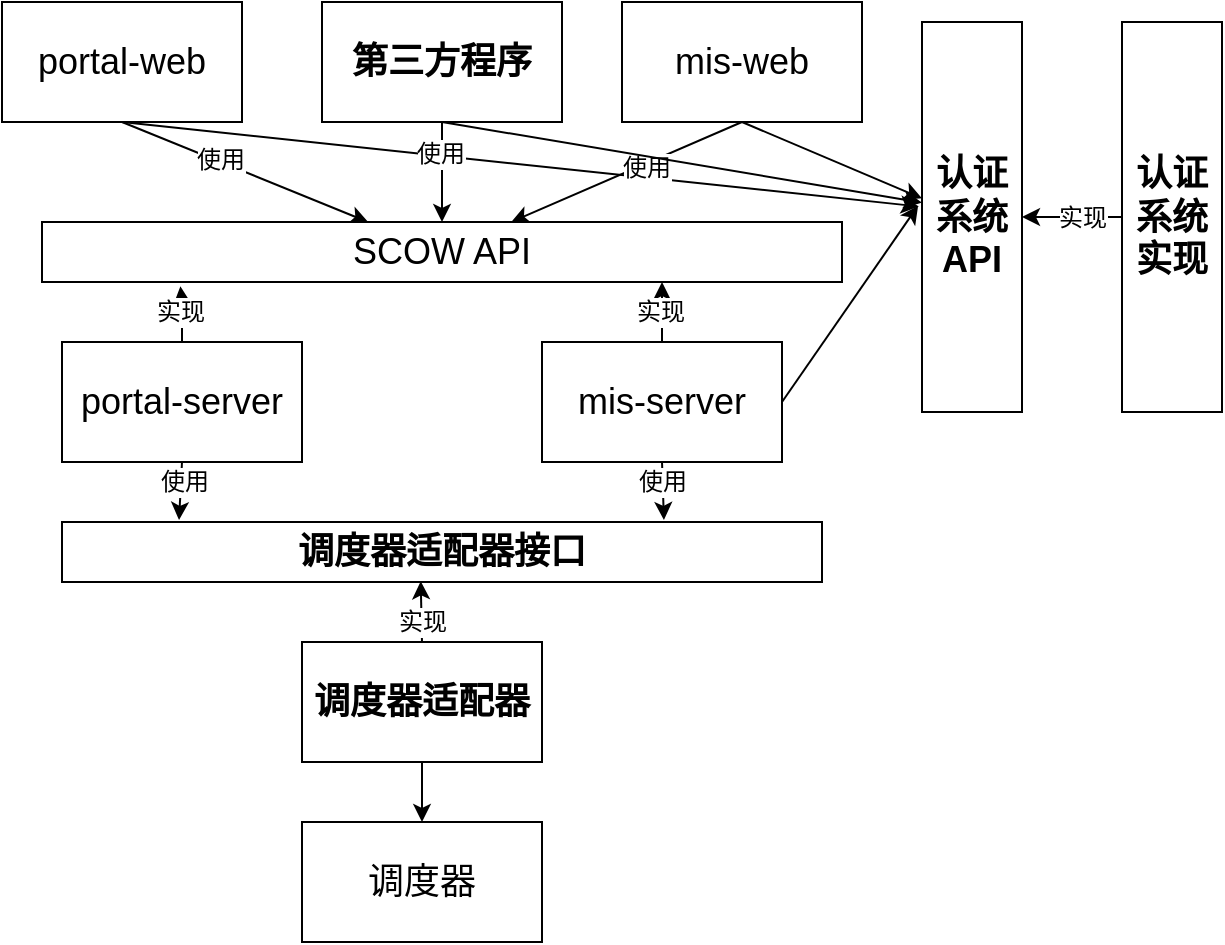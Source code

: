 <mxfile scale="2" border="0">
    <diagram id="nlWzG8emc-enGs-NX8ti" name="Page-1">
        <mxGraphModel dx="1292" dy="912" grid="1" gridSize="10" guides="1" tooltips="1" connect="1" arrows="1" fold="1" page="1" pageScale="1" pageWidth="827" pageHeight="1169" math="0" shadow="0">
            <root>
                <mxCell id="0"/>
                <mxCell id="1" parent="0"/>
                <mxCell id="109" style="edgeStyle=none;html=1;entryX=0.173;entryY=1.071;entryDx=0;entryDy=0;entryPerimeter=0;fontSize=12;" parent="1" source="72" target="102" edge="1">
                    <mxGeometry relative="1" as="geometry">
                        <Array as="points">
                            <mxPoint x="260" y="210"/>
                        </Array>
                    </mxGeometry>
                </mxCell>
                <mxCell id="111" value="实现" style="edgeLabel;html=1;align=center;verticalAlign=middle;resizable=0;points=[];fontSize=12;" parent="109" vertex="1" connectable="0">
                    <mxGeometry x="0.086" y="1" relative="1" as="geometry">
                        <mxPoint as="offset"/>
                    </mxGeometry>
                </mxCell>
                <mxCell id="121" style="edgeStyle=none;html=1;exitX=0.5;exitY=1;exitDx=0;exitDy=0;entryX=0.154;entryY=-0.034;entryDx=0;entryDy=0;entryPerimeter=0;fontSize=12;" parent="1" source="72" target="113" edge="1">
                    <mxGeometry relative="1" as="geometry"/>
                </mxCell>
                <mxCell id="125" value="使用" style="edgeLabel;html=1;align=center;verticalAlign=middle;resizable=0;points=[];fontSize=12;" parent="121" vertex="1" connectable="0">
                    <mxGeometry x="-0.358" y="1" relative="1" as="geometry">
                        <mxPoint as="offset"/>
                    </mxGeometry>
                </mxCell>
                <mxCell id="72" value="portal-server" style="rounded=0;whiteSpace=wrap;html=1;strokeColor=default;fontSize=18;fillColor=none;" parent="1" vertex="1">
                    <mxGeometry x="200" y="230" width="120" height="60" as="geometry"/>
                </mxCell>
                <mxCell id="110" style="edgeStyle=none;html=1;exitX=0.5;exitY=0;exitDx=0;exitDy=0;fontSize=12;" parent="1" source="73" edge="1">
                    <mxGeometry relative="1" as="geometry">
                        <mxPoint x="500" y="200" as="targetPoint"/>
                        <Array as="points">
                            <mxPoint x="500" y="210"/>
                        </Array>
                    </mxGeometry>
                </mxCell>
                <mxCell id="112" value="实现" style="edgeLabel;html=1;align=center;verticalAlign=middle;resizable=0;points=[];fontSize=12;" parent="110" vertex="1" connectable="0">
                    <mxGeometry x="0.011" y="1" relative="1" as="geometry">
                        <mxPoint as="offset"/>
                    </mxGeometry>
                </mxCell>
                <mxCell id="116" style="edgeStyle=none;html=1;exitX=1;exitY=0.5;exitDx=0;exitDy=0;entryX=-0.039;entryY=0.471;entryDx=0;entryDy=0;entryPerimeter=0;fontSize=12;" parent="1" source="73" target="100" edge="1">
                    <mxGeometry relative="1" as="geometry"/>
                </mxCell>
                <mxCell id="122" style="edgeStyle=none;html=1;exitX=0.5;exitY=1;exitDx=0;exitDy=0;entryX=0.792;entryY=-0.034;entryDx=0;entryDy=0;entryPerimeter=0;fontSize=12;" parent="1" source="73" target="113" edge="1">
                    <mxGeometry relative="1" as="geometry"/>
                </mxCell>
                <mxCell id="126" value="使用" style="edgeLabel;html=1;align=center;verticalAlign=middle;resizable=0;points=[];fontSize=12;" parent="122" vertex="1" connectable="0">
                    <mxGeometry x="-0.489" y="-1" relative="1" as="geometry">
                        <mxPoint x="1" y="2" as="offset"/>
                    </mxGeometry>
                </mxCell>
                <mxCell id="73" value="mis-server" style="rounded=0;whiteSpace=wrap;html=1;strokeColor=default;fontSize=18;fillColor=none;" parent="1" vertex="1">
                    <mxGeometry x="440" y="230" width="120" height="60" as="geometry"/>
                </mxCell>
                <mxCell id="103" style="edgeStyle=none;html=1;exitX=0.5;exitY=1;exitDx=0;exitDy=0;fontSize=18;" parent="1" source="74" target="102" edge="1">
                    <mxGeometry relative="1" as="geometry"/>
                </mxCell>
                <mxCell id="106" value="使用" style="edgeLabel;html=1;align=center;verticalAlign=middle;resizable=0;points=[];fontSize=12;" parent="103" vertex="1" connectable="0">
                    <mxGeometry x="-0.211" y="1" relative="1" as="geometry">
                        <mxPoint as="offset"/>
                    </mxGeometry>
                </mxCell>
                <mxCell id="117" style="edgeStyle=none;html=1;exitX=0.5;exitY=1;exitDx=0;exitDy=0;fontSize=12;entryX=-0.032;entryY=0.473;entryDx=0;entryDy=0;entryPerimeter=0;" parent="1" source="74" target="100" edge="1">
                    <mxGeometry relative="1" as="geometry">
                        <mxPoint x="620" y="160" as="targetPoint"/>
                    </mxGeometry>
                </mxCell>
                <mxCell id="74" value="portal-web" style="rounded=0;whiteSpace=wrap;html=1;strokeColor=default;fontSize=18;fillColor=none;" parent="1" vertex="1">
                    <mxGeometry x="170" y="60" width="120" height="60" as="geometry"/>
                </mxCell>
                <mxCell id="105" style="edgeStyle=none;html=1;exitX=0.5;exitY=1;exitDx=0;exitDy=0;fontSize=18;" parent="1" source="75" target="102" edge="1">
                    <mxGeometry relative="1" as="geometry"/>
                </mxCell>
                <mxCell id="108" value="使用" style="edgeLabel;html=1;align=center;verticalAlign=middle;resizable=0;points=[];fontSize=12;" parent="105" vertex="1" connectable="0">
                    <mxGeometry x="-0.154" y="2" relative="1" as="geometry">
                        <mxPoint as="offset"/>
                    </mxGeometry>
                </mxCell>
                <mxCell id="114" style="edgeStyle=none;html=1;exitX=0.5;exitY=1;exitDx=0;exitDy=0;entryX=-0.001;entryY=0.452;entryDx=0;entryDy=0;entryPerimeter=0;fontSize=12;" parent="1" source="75" target="100" edge="1">
                    <mxGeometry relative="1" as="geometry"/>
                </mxCell>
                <mxCell id="75" value="mis-web" style="rounded=0;whiteSpace=wrap;html=1;strokeColor=default;fontSize=18;fillColor=none;" parent="1" vertex="1">
                    <mxGeometry x="480" y="60" width="120" height="60" as="geometry"/>
                </mxCell>
                <mxCell id="104" style="edgeStyle=none;html=1;exitX=0.5;exitY=1;exitDx=0;exitDy=0;entryX=0.5;entryY=0;entryDx=0;entryDy=0;fontSize=18;" parent="1" source="76" target="102" edge="1">
                    <mxGeometry relative="1" as="geometry"/>
                </mxCell>
                <mxCell id="107" value="使用" style="edgeLabel;html=1;align=center;verticalAlign=middle;resizable=0;points=[];fontSize=12;" parent="104" vertex="1" connectable="0">
                    <mxGeometry x="-0.357" y="-1" relative="1" as="geometry">
                        <mxPoint as="offset"/>
                    </mxGeometry>
                </mxCell>
                <mxCell id="115" style="edgeStyle=none;html=1;exitX=0.5;exitY=1;exitDx=0;exitDy=0;fontSize=12;entryX=-0.002;entryY=0.463;entryDx=0;entryDy=0;entryPerimeter=0;" parent="1" source="76" target="100" edge="1">
                    <mxGeometry relative="1" as="geometry">
                        <mxPoint x="620" y="160" as="targetPoint"/>
                    </mxGeometry>
                </mxCell>
                <mxCell id="76" value="第三方程序" style="rounded=0;whiteSpace=wrap;html=1;strokeColor=default;fontSize=18;fillColor=none;fontStyle=1" parent="1" vertex="1">
                    <mxGeometry x="330" y="60" width="120" height="60" as="geometry"/>
                </mxCell>
                <mxCell id="91" style="edgeStyle=none;html=1;entryX=0.5;entryY=0;entryDx=0;entryDy=0;fontSize=12;" parent="1" source="85" target="90" edge="1">
                    <mxGeometry relative="1" as="geometry"/>
                </mxCell>
                <mxCell id="123" style="edgeStyle=none;html=1;exitX=0.5;exitY=0;exitDx=0;exitDy=0;entryX=0.472;entryY=0.988;entryDx=0;entryDy=0;entryPerimeter=0;fontSize=12;" parent="1" source="85" target="113" edge="1">
                    <mxGeometry relative="1" as="geometry"/>
                </mxCell>
                <mxCell id="124" value="实现" style="edgeLabel;html=1;align=center;verticalAlign=middle;resizable=0;points=[];fontSize=12;" parent="123" vertex="1" connectable="0">
                    <mxGeometry x="0.424" relative="1" as="geometry">
                        <mxPoint y="11" as="offset"/>
                    </mxGeometry>
                </mxCell>
                <mxCell id="85" value="调度器适配器" style="rounded=0;whiteSpace=wrap;html=1;strokeColor=default;fontSize=18;fillColor=none;fontStyle=1" parent="1" vertex="1">
                    <mxGeometry x="320" y="380" width="120" height="60" as="geometry"/>
                </mxCell>
                <mxCell id="90" value="调度器" style="rounded=0;whiteSpace=wrap;html=1;strokeColor=default;fontSize=18;fillColor=none;" parent="1" vertex="1">
                    <mxGeometry x="320" y="470" width="120" height="60" as="geometry"/>
                </mxCell>
                <mxCell id="118" style="edgeStyle=none;html=1;exitX=0;exitY=0.5;exitDx=0;exitDy=0;entryX=1;entryY=0.5;entryDx=0;entryDy=0;fontSize=12;" parent="1" source="92" target="100" edge="1">
                    <mxGeometry relative="1" as="geometry">
                        <Array as="points"/>
                    </mxGeometry>
                </mxCell>
                <mxCell id="119" value="实现" style="edgeLabel;html=1;align=center;verticalAlign=middle;resizable=0;points=[];fontSize=12;" parent="118" vertex="1" connectable="0">
                    <mxGeometry x="0.33" y="-3" relative="1" as="geometry">
                        <mxPoint x="13" y="3" as="offset"/>
                    </mxGeometry>
                </mxCell>
                <mxCell id="92" value="认证系统&lt;br&gt;实现" style="rounded=0;whiteSpace=wrap;html=1;strokeColor=default;fontSize=18;fillColor=none;fontStyle=1" parent="1" vertex="1">
                    <mxGeometry x="730" y="70" width="50" height="195" as="geometry"/>
                </mxCell>
                <mxCell id="100" value="认证系统API" style="rounded=0;whiteSpace=wrap;html=1;strokeColor=default;fontSize=18;fillColor=none;fontStyle=1" parent="1" vertex="1">
                    <mxGeometry x="630" y="70" width="50" height="195" as="geometry"/>
                </mxCell>
                <mxCell id="102" value="SCOW API" style="rounded=0;whiteSpace=wrap;html=1;fontSize=18;" parent="1" vertex="1">
                    <mxGeometry x="190" y="170" width="400" height="30" as="geometry"/>
                </mxCell>
                <mxCell id="113" value="调度器适配器接口" style="rounded=0;whiteSpace=wrap;html=1;strokeColor=default;fontSize=18;fillColor=none;fontStyle=1" parent="1" vertex="1">
                    <mxGeometry x="200" y="320" width="380" height="30" as="geometry"/>
                </mxCell>
            </root>
        </mxGraphModel>
    </diagram>
</mxfile>
